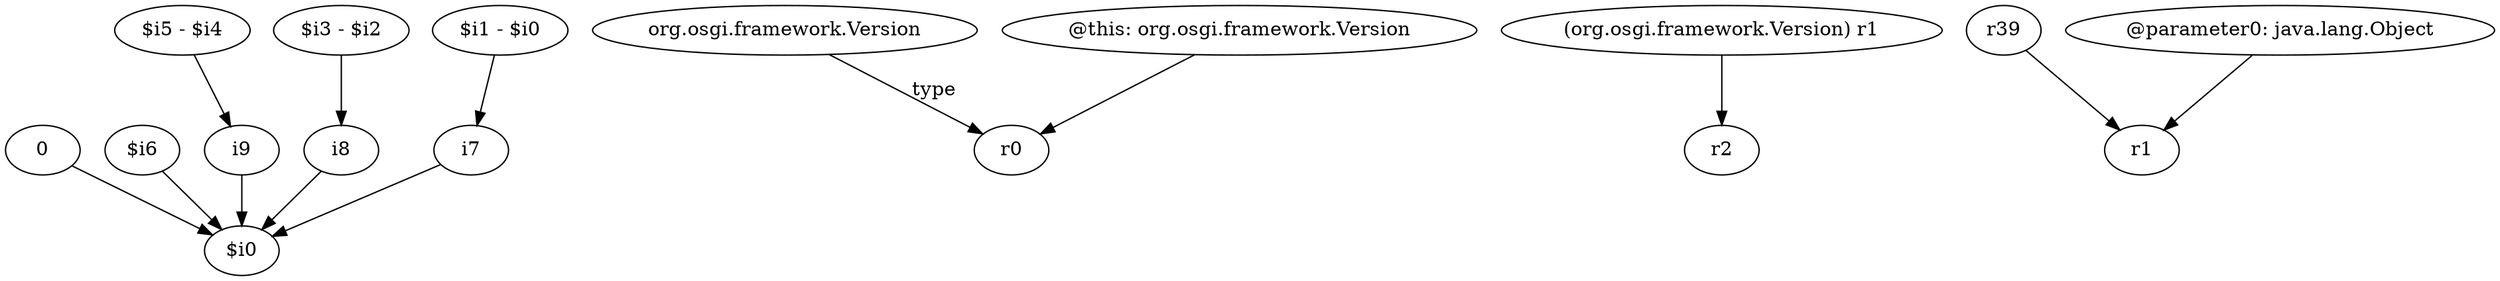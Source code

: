 digraph g {
0[label="0"]
1[label="$i0"]
0->1[label=""]
2[label="$i6"]
2->1[label=""]
3[label="$i5 - $i4"]
4[label="i9"]
3->4[label=""]
5[label="i8"]
5->1[label=""]
6[label="org.osgi.framework.Version"]
7[label="r0"]
6->7[label="type"]
8[label="(org.osgi.framework.Version) r1"]
9[label="r2"]
8->9[label=""]
10[label="$i1 - $i0"]
11[label="i7"]
10->11[label=""]
4->1[label=""]
11->1[label=""]
12[label="@this: org.osgi.framework.Version"]
12->7[label=""]
13[label="$i3 - $i2"]
13->5[label=""]
14[label="r39"]
15[label="r1"]
14->15[label=""]
16[label="@parameter0: java.lang.Object"]
16->15[label=""]
}